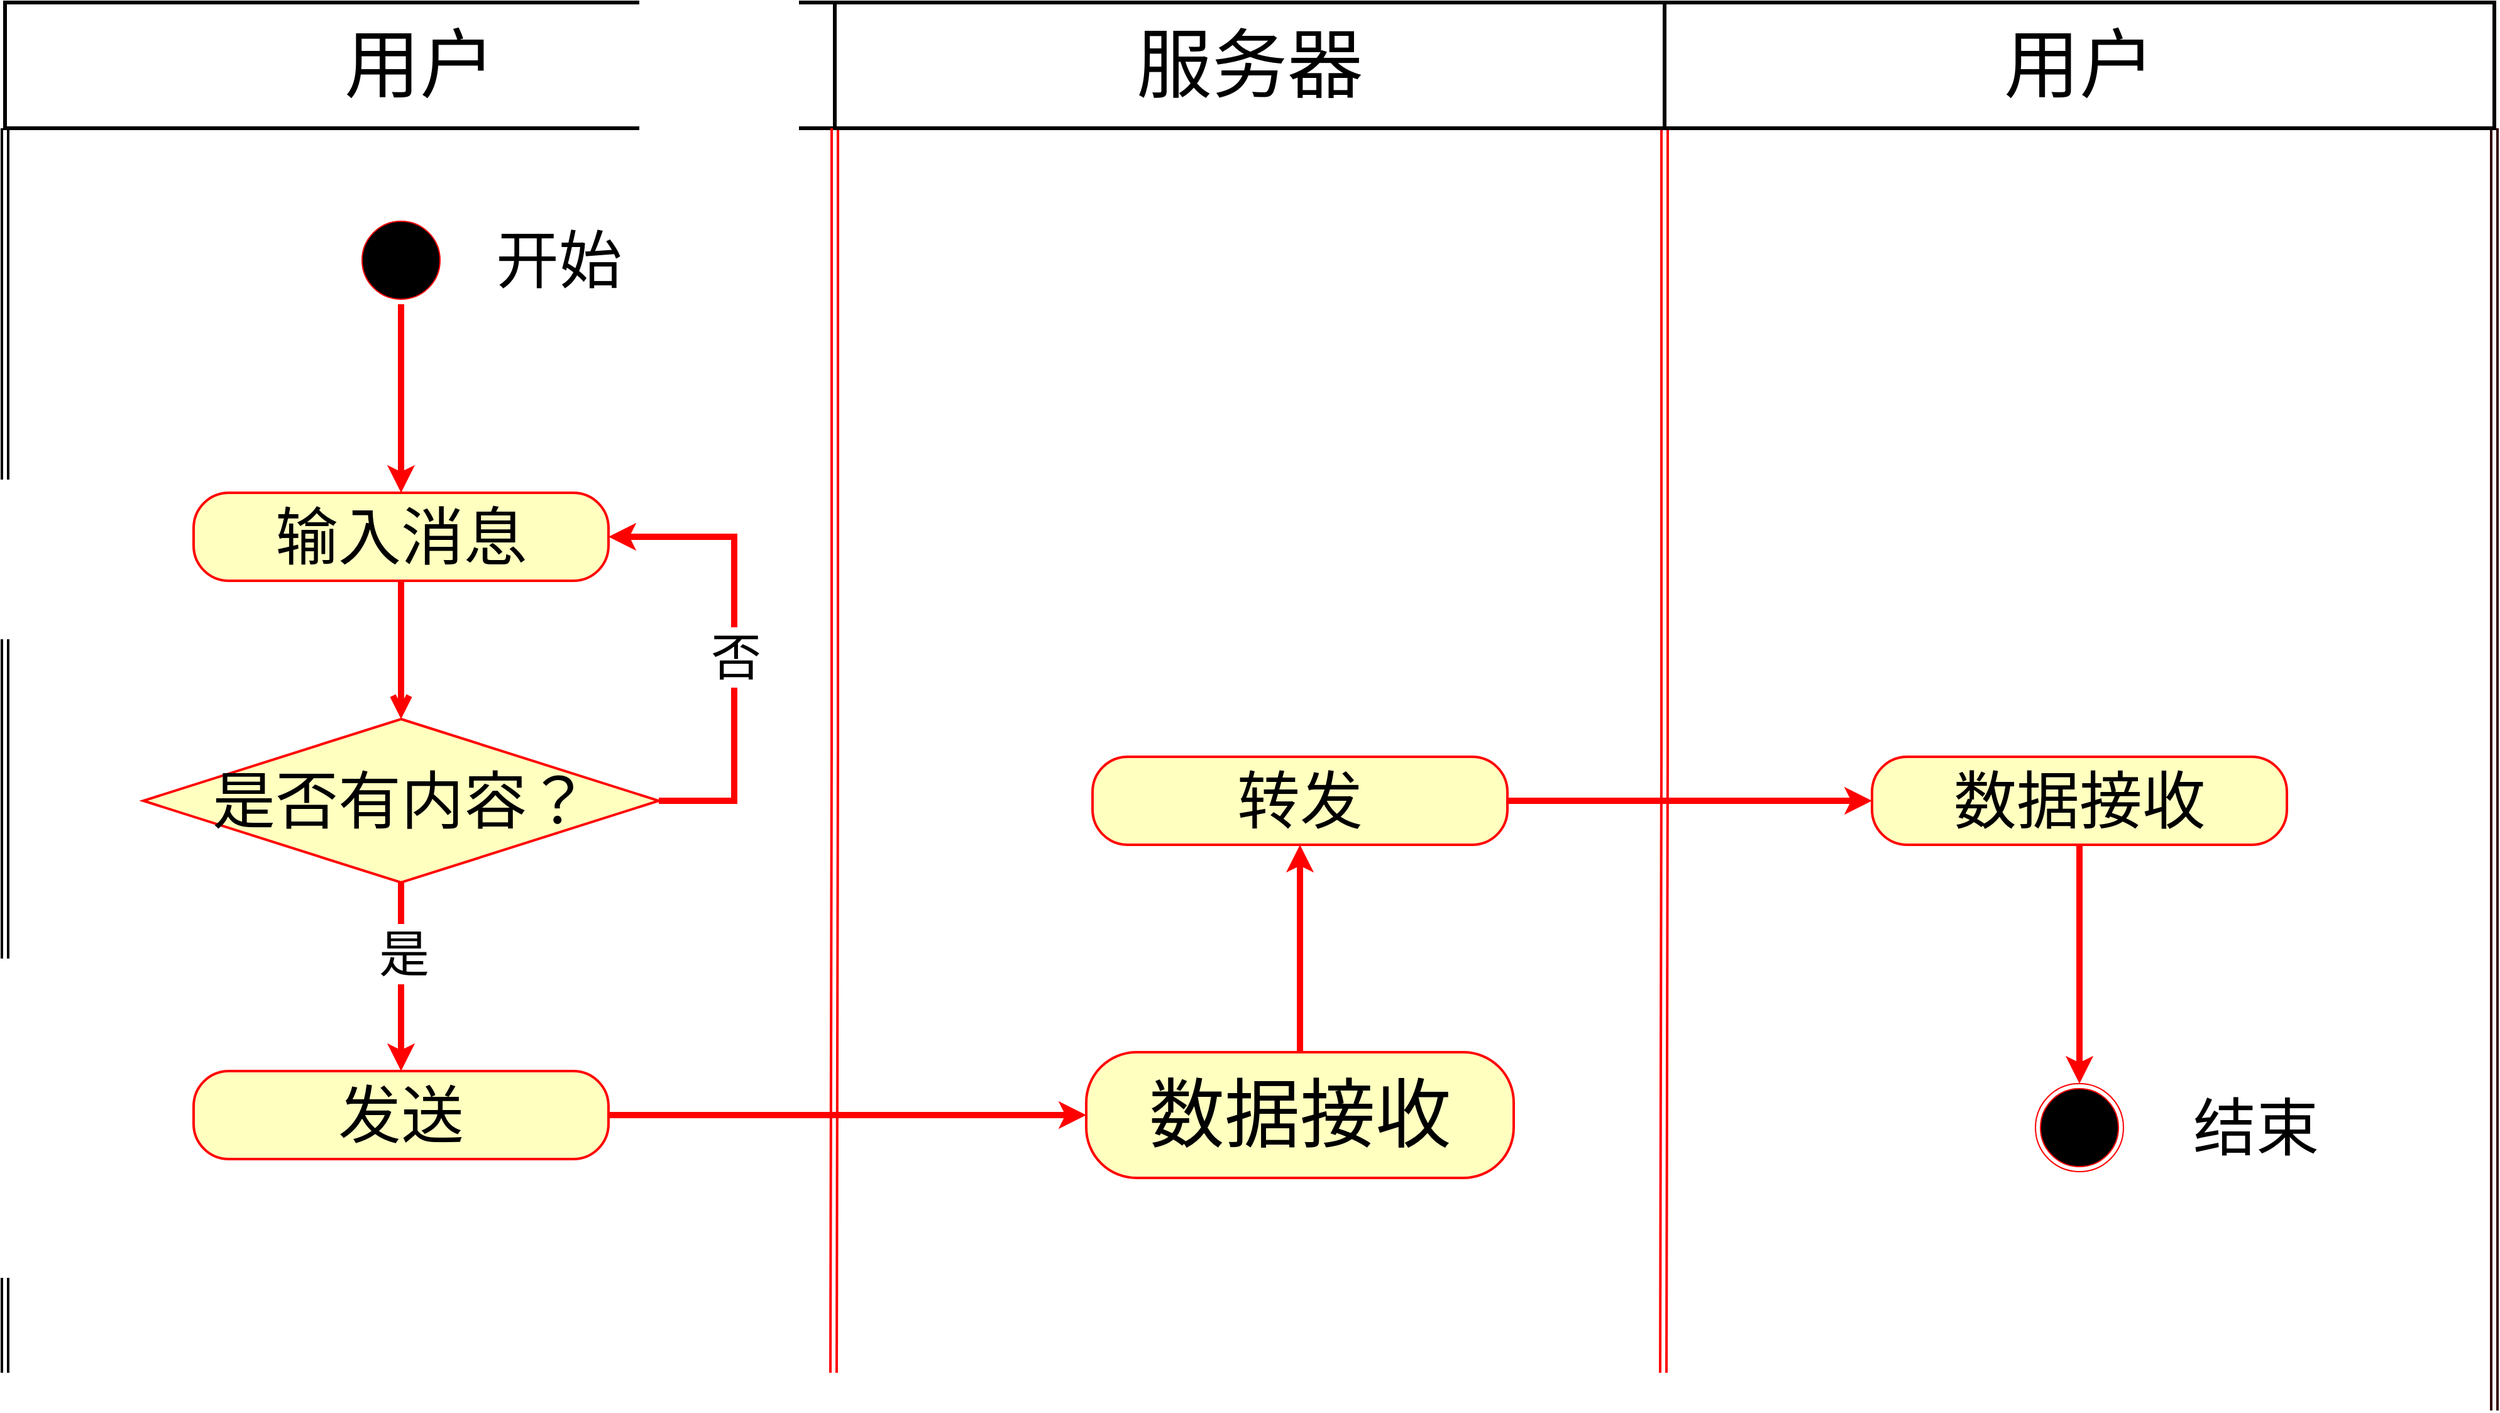 <mxfile version="24.0.7" type="github">
  <diagram name="第 1 页" id="uerf5AvDmMhw-SAlXfW_">
    <mxGraphModel dx="4168" dy="2348" grid="1" gridSize="10" guides="1" tooltips="1" connect="1" arrows="1" fold="1" page="1" pageScale="1" pageWidth="2500" pageHeight="1500" math="0" shadow="0">
      <root>
        <mxCell id="0" />
        <mxCell id="1" parent="0" />
        <mxCell id="JyK0OHb8syARRko67DVn-2" style="edgeStyle=orthogonalEdgeStyle;rounded=0;orthogonalLoop=1;jettySize=auto;html=1;exitX=0;exitY=1;exitDx=0;exitDy=0;shape=link;strokeWidth=2;" edge="1" parent="1" source="JyK0OHb8syARRko67DVn-3">
          <mxGeometry relative="1" as="geometry">
            <mxPoint x="240" y="1280" as="targetPoint" />
          </mxGeometry>
        </mxCell>
        <mxCell id="JyK0OHb8syARRko67DVn-3" value="用户" style="html=1;whiteSpace=wrap;strokeWidth=3;fontSize=60;" vertex="1" parent="1">
          <mxGeometry x="240" y="190" width="660" height="100" as="geometry" />
        </mxCell>
        <mxCell id="JyK0OHb8syARRko67DVn-4" style="edgeStyle=orthogonalEdgeStyle;rounded=0;orthogonalLoop=1;jettySize=auto;html=1;exitX=0;exitY=1;exitDx=0;exitDy=0;shape=link;strokeWidth=2;strokeColor=#FF0000;" edge="1" parent="1" source="JyK0OHb8syARRko67DVn-6">
          <mxGeometry relative="1" as="geometry">
            <mxPoint x="899" y="1280" as="targetPoint" />
          </mxGeometry>
        </mxCell>
        <mxCell id="JyK0OHb8syARRko67DVn-5" style="edgeStyle=orthogonalEdgeStyle;rounded=0;orthogonalLoop=1;jettySize=auto;html=1;exitX=1;exitY=1;exitDx=0;exitDy=0;shape=link;strokeWidth=2;strokeColor=#FF0000;" edge="1" parent="1" source="JyK0OHb8syARRko67DVn-6">
          <mxGeometry relative="1" as="geometry">
            <mxPoint x="1559" y="1280" as="targetPoint" />
          </mxGeometry>
        </mxCell>
        <mxCell id="JyK0OHb8syARRko67DVn-6" value="服务器" style="html=1;whiteSpace=wrap;strokeWidth=3;fontSize=60;" vertex="1" parent="1">
          <mxGeometry x="900" y="190" width="660" height="100" as="geometry" />
        </mxCell>
        <mxCell id="JyK0OHb8syARRko67DVn-26" style="edgeStyle=orthogonalEdgeStyle;rounded=0;orthogonalLoop=1;jettySize=auto;html=1;exitX=0.5;exitY=1;exitDx=0;exitDy=0;strokeWidth=5;strokeColor=#FF0000;" edge="1" parent="1" source="JyK0OHb8syARRko67DVn-7" target="JyK0OHb8syARRko67DVn-10">
          <mxGeometry relative="1" as="geometry" />
        </mxCell>
        <mxCell id="JyK0OHb8syARRko67DVn-7" value="" style="ellipse;html=1;shape=startState;fillColor=#000000;strokeColor=#ff0000;" vertex="1" parent="1">
          <mxGeometry x="520" y="360" width="70" height="70" as="geometry" />
        </mxCell>
        <mxCell id="JyK0OHb8syARRko67DVn-9" value="开始" style="text;html=1;align=center;verticalAlign=middle;resizable=0;points=[];autosize=1;strokeColor=none;fillColor=none;fontSize=50;" vertex="1" parent="1">
          <mxGeometry x="620" y="360" width="120" height="70" as="geometry" />
        </mxCell>
        <mxCell id="JyK0OHb8syARRko67DVn-10" value="&lt;font style=&quot;font-size: 50px;&quot;&gt;输入消息&lt;/font&gt;" style="rounded=1;whiteSpace=wrap;html=1;arcSize=40;fontColor=#000000;fillColor=#ffffc0;strokeColor=#ff0000;strokeWidth=2;" vertex="1" parent="1">
          <mxGeometry x="390" y="580" width="330" height="70" as="geometry" />
        </mxCell>
        <mxCell id="JyK0OHb8syARRko67DVn-11" value="" style="edgeStyle=orthogonalEdgeStyle;html=1;verticalAlign=bottom;endArrow=open;endSize=8;strokeColor=#ff0000;rounded=0;strokeWidth=5;" edge="1" parent="1" source="JyK0OHb8syARRko67DVn-10" target="JyK0OHb8syARRko67DVn-16">
          <mxGeometry relative="1" as="geometry">
            <mxPoint x="555" y="780" as="targetPoint" />
          </mxGeometry>
        </mxCell>
        <mxCell id="JyK0OHb8syARRko67DVn-12" style="edgeStyle=orthogonalEdgeStyle;rounded=0;orthogonalLoop=1;jettySize=auto;html=1;exitX=1;exitY=0.5;exitDx=0;exitDy=0;entryX=1;entryY=0.5;entryDx=0;entryDy=0;strokeWidth=5;strokeColor=#FF0000;fontSize=50;" edge="1" parent="1" source="JyK0OHb8syARRko67DVn-16" target="JyK0OHb8syARRko67DVn-10">
          <mxGeometry relative="1" as="geometry">
            <Array as="points">
              <mxPoint x="820" y="825" />
              <mxPoint x="820" y="615" />
            </Array>
          </mxGeometry>
        </mxCell>
        <mxCell id="JyK0OHb8syARRko67DVn-13" value="否" style="edgeLabel;html=1;align=center;verticalAlign=middle;resizable=0;points=[];fontSize=40;" vertex="1" connectable="0" parent="JyK0OHb8syARRko67DVn-12">
          <mxGeometry x="-0.046" y="-1" relative="1" as="geometry">
            <mxPoint y="1" as="offset" />
          </mxGeometry>
        </mxCell>
        <mxCell id="JyK0OHb8syARRko67DVn-14" style="edgeStyle=orthogonalEdgeStyle;rounded=0;orthogonalLoop=1;jettySize=auto;html=1;exitX=0.5;exitY=1;exitDx=0;exitDy=0;entryX=0.5;entryY=0;entryDx=0;entryDy=0;strokeWidth=5;strokeColor=#FF0000;" edge="1" parent="1" source="JyK0OHb8syARRko67DVn-16" target="JyK0OHb8syARRko67DVn-23">
          <mxGeometry relative="1" as="geometry" />
        </mxCell>
        <mxCell id="JyK0OHb8syARRko67DVn-15" value="是" style="edgeLabel;html=1;align=center;verticalAlign=middle;resizable=0;points=[];fontSize=40;" vertex="1" connectable="0" parent="JyK0OHb8syARRko67DVn-14">
          <mxGeometry x="-0.262" y="1" relative="1" as="geometry">
            <mxPoint x="1" as="offset" />
          </mxGeometry>
        </mxCell>
        <mxCell id="JyK0OHb8syARRko67DVn-16" value="是否有内容？" style="rhombus;whiteSpace=wrap;html=1;fontColor=#000000;fillColor=#ffffc0;strokeColor=#ff0000;fontSize=50;strokeWidth=2;" vertex="1" parent="1">
          <mxGeometry x="350" y="760" width="410" height="130" as="geometry" />
        </mxCell>
        <mxCell id="JyK0OHb8syARRko67DVn-27" style="edgeStyle=orthogonalEdgeStyle;rounded=0;orthogonalLoop=1;jettySize=auto;html=1;exitX=0.5;exitY=0;exitDx=0;exitDy=0;entryX=0.5;entryY=1;entryDx=0;entryDy=0;strokeColor=#FF0000;strokeWidth=5;" edge="1" parent="1" source="JyK0OHb8syARRko67DVn-18" target="JyK0OHb8syARRko67DVn-24">
          <mxGeometry relative="1" as="geometry" />
        </mxCell>
        <mxCell id="JyK0OHb8syARRko67DVn-18" value="数据接收" style="rounded=1;whiteSpace=wrap;html=1;arcSize=40;fontColor=#000000;fillColor=#ffffc0;strokeColor=#ff0000;fontSize=60;strokeWidth=2;" vertex="1" parent="1">
          <mxGeometry x="1100" y="1025" width="340" height="100" as="geometry" />
        </mxCell>
        <mxCell id="JyK0OHb8syARRko67DVn-19" value="" style="ellipse;html=1;shape=endState;fillColor=#000000;strokeColor=#ff0000;" vertex="1" parent="1">
          <mxGeometry x="1855" y="1050" width="70" height="70" as="geometry" />
        </mxCell>
        <mxCell id="JyK0OHb8syARRko67DVn-20" value="结束" style="text;html=1;align=center;verticalAlign=middle;resizable=0;points=[];autosize=1;strokeColor=none;fillColor=none;fontSize=50;" vertex="1" parent="1">
          <mxGeometry x="1970" y="1050" width="120" height="70" as="geometry" />
        </mxCell>
        <mxCell id="JyK0OHb8syARRko67DVn-22" style="edgeStyle=orthogonalEdgeStyle;rounded=0;orthogonalLoop=1;jettySize=auto;html=1;exitX=1;exitY=1;exitDx=0;exitDy=0;shape=link;strokeColor=#330000;strokeWidth=2;" edge="1" parent="1" source="JyK0OHb8syARRko67DVn-21">
          <mxGeometry relative="1" as="geometry">
            <mxPoint x="2220" y="1310" as="targetPoint" />
          </mxGeometry>
        </mxCell>
        <mxCell id="JyK0OHb8syARRko67DVn-21" value="用户" style="html=1;whiteSpace=wrap;strokeWidth=3;fontSize=60;" vertex="1" parent="1">
          <mxGeometry x="1560" y="190" width="660" height="100" as="geometry" />
        </mxCell>
        <mxCell id="JyK0OHb8syARRko67DVn-25" style="edgeStyle=orthogonalEdgeStyle;rounded=0;orthogonalLoop=1;jettySize=auto;html=1;exitX=1;exitY=0.5;exitDx=0;exitDy=0;entryX=0;entryY=0.5;entryDx=0;entryDy=0;strokeWidth=5;strokeColor=#FF0000;" edge="1" parent="1" source="JyK0OHb8syARRko67DVn-23" target="JyK0OHb8syARRko67DVn-18">
          <mxGeometry relative="1" as="geometry" />
        </mxCell>
        <mxCell id="JyK0OHb8syARRko67DVn-23" value="&lt;font style=&quot;font-size: 50px;&quot;&gt;发送&lt;/font&gt;" style="rounded=1;whiteSpace=wrap;html=1;arcSize=40;fontColor=#000000;fillColor=#ffffc0;strokeColor=#ff0000;strokeWidth=2;" vertex="1" parent="1">
          <mxGeometry x="390" y="1040" width="330" height="70" as="geometry" />
        </mxCell>
        <mxCell id="JyK0OHb8syARRko67DVn-29" style="edgeStyle=orthogonalEdgeStyle;rounded=0;orthogonalLoop=1;jettySize=auto;html=1;exitX=1;exitY=0.5;exitDx=0;exitDy=0;strokeColor=#FF0000;strokeWidth=5;" edge="1" parent="1" source="JyK0OHb8syARRko67DVn-24" target="JyK0OHb8syARRko67DVn-28">
          <mxGeometry relative="1" as="geometry" />
        </mxCell>
        <mxCell id="JyK0OHb8syARRko67DVn-24" value="&lt;font style=&quot;font-size: 50px;&quot;&gt;转发&lt;/font&gt;" style="rounded=1;whiteSpace=wrap;html=1;arcSize=40;fontColor=#000000;fillColor=#ffffc0;strokeColor=#ff0000;strokeWidth=2;" vertex="1" parent="1">
          <mxGeometry x="1105" y="790" width="330" height="70" as="geometry" />
        </mxCell>
        <mxCell id="JyK0OHb8syARRko67DVn-30" style="edgeStyle=orthogonalEdgeStyle;rounded=0;orthogonalLoop=1;jettySize=auto;html=1;exitX=0.5;exitY=1;exitDx=0;exitDy=0;entryX=0.5;entryY=0;entryDx=0;entryDy=0;strokeWidth=5;strokeColor=#FF0000;" edge="1" parent="1" source="JyK0OHb8syARRko67DVn-28" target="JyK0OHb8syARRko67DVn-19">
          <mxGeometry relative="1" as="geometry" />
        </mxCell>
        <mxCell id="JyK0OHb8syARRko67DVn-28" value="&lt;font style=&quot;font-size: 50px;&quot;&gt;数据接收&lt;/font&gt;" style="rounded=1;whiteSpace=wrap;html=1;arcSize=40;fontColor=#000000;fillColor=#ffffc0;strokeColor=#ff0000;strokeWidth=2;" vertex="1" parent="1">
          <mxGeometry x="1725" y="790" width="330" height="70" as="geometry" />
        </mxCell>
      </root>
    </mxGraphModel>
  </diagram>
</mxfile>
